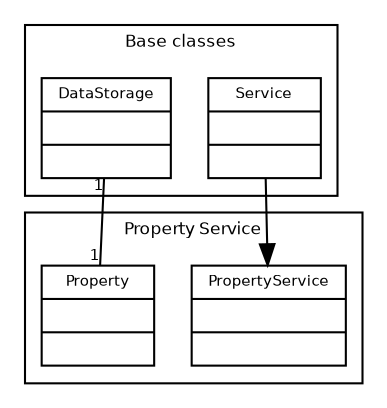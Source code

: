 digraph G {
	fontname = "Bitstream Vera Sans"
	fontsize = 8
	
	node [
		fontname = "Bitstream Vera Sans"
		fontsize = 7
		shape = "record"	
	]
	
	edge [
		fontname = "Bitstream Vera Sans"
		fontsize = 7
	]
	
	
	subgraph  clusterBase {
		label = "Base classes"
	
		Service [
			label = "{Service||}"
		]
	
		DataStorage [
			label = "{DataStorage||}"
		]
	}
		
	subgraph  clusterPropSvc {
		label = "Property Service"
		
		PropertyService [
			label = "{PropertyService||}"
		]
	
		Property [
			label = "{Property||}"
		]
	}	
	
	Service -> PropertyService
	
	edge [
		arrowhead = "none"

                headlabel = "1"
                taillabel = "1"
	]
	
	Property -> DataStorage
}